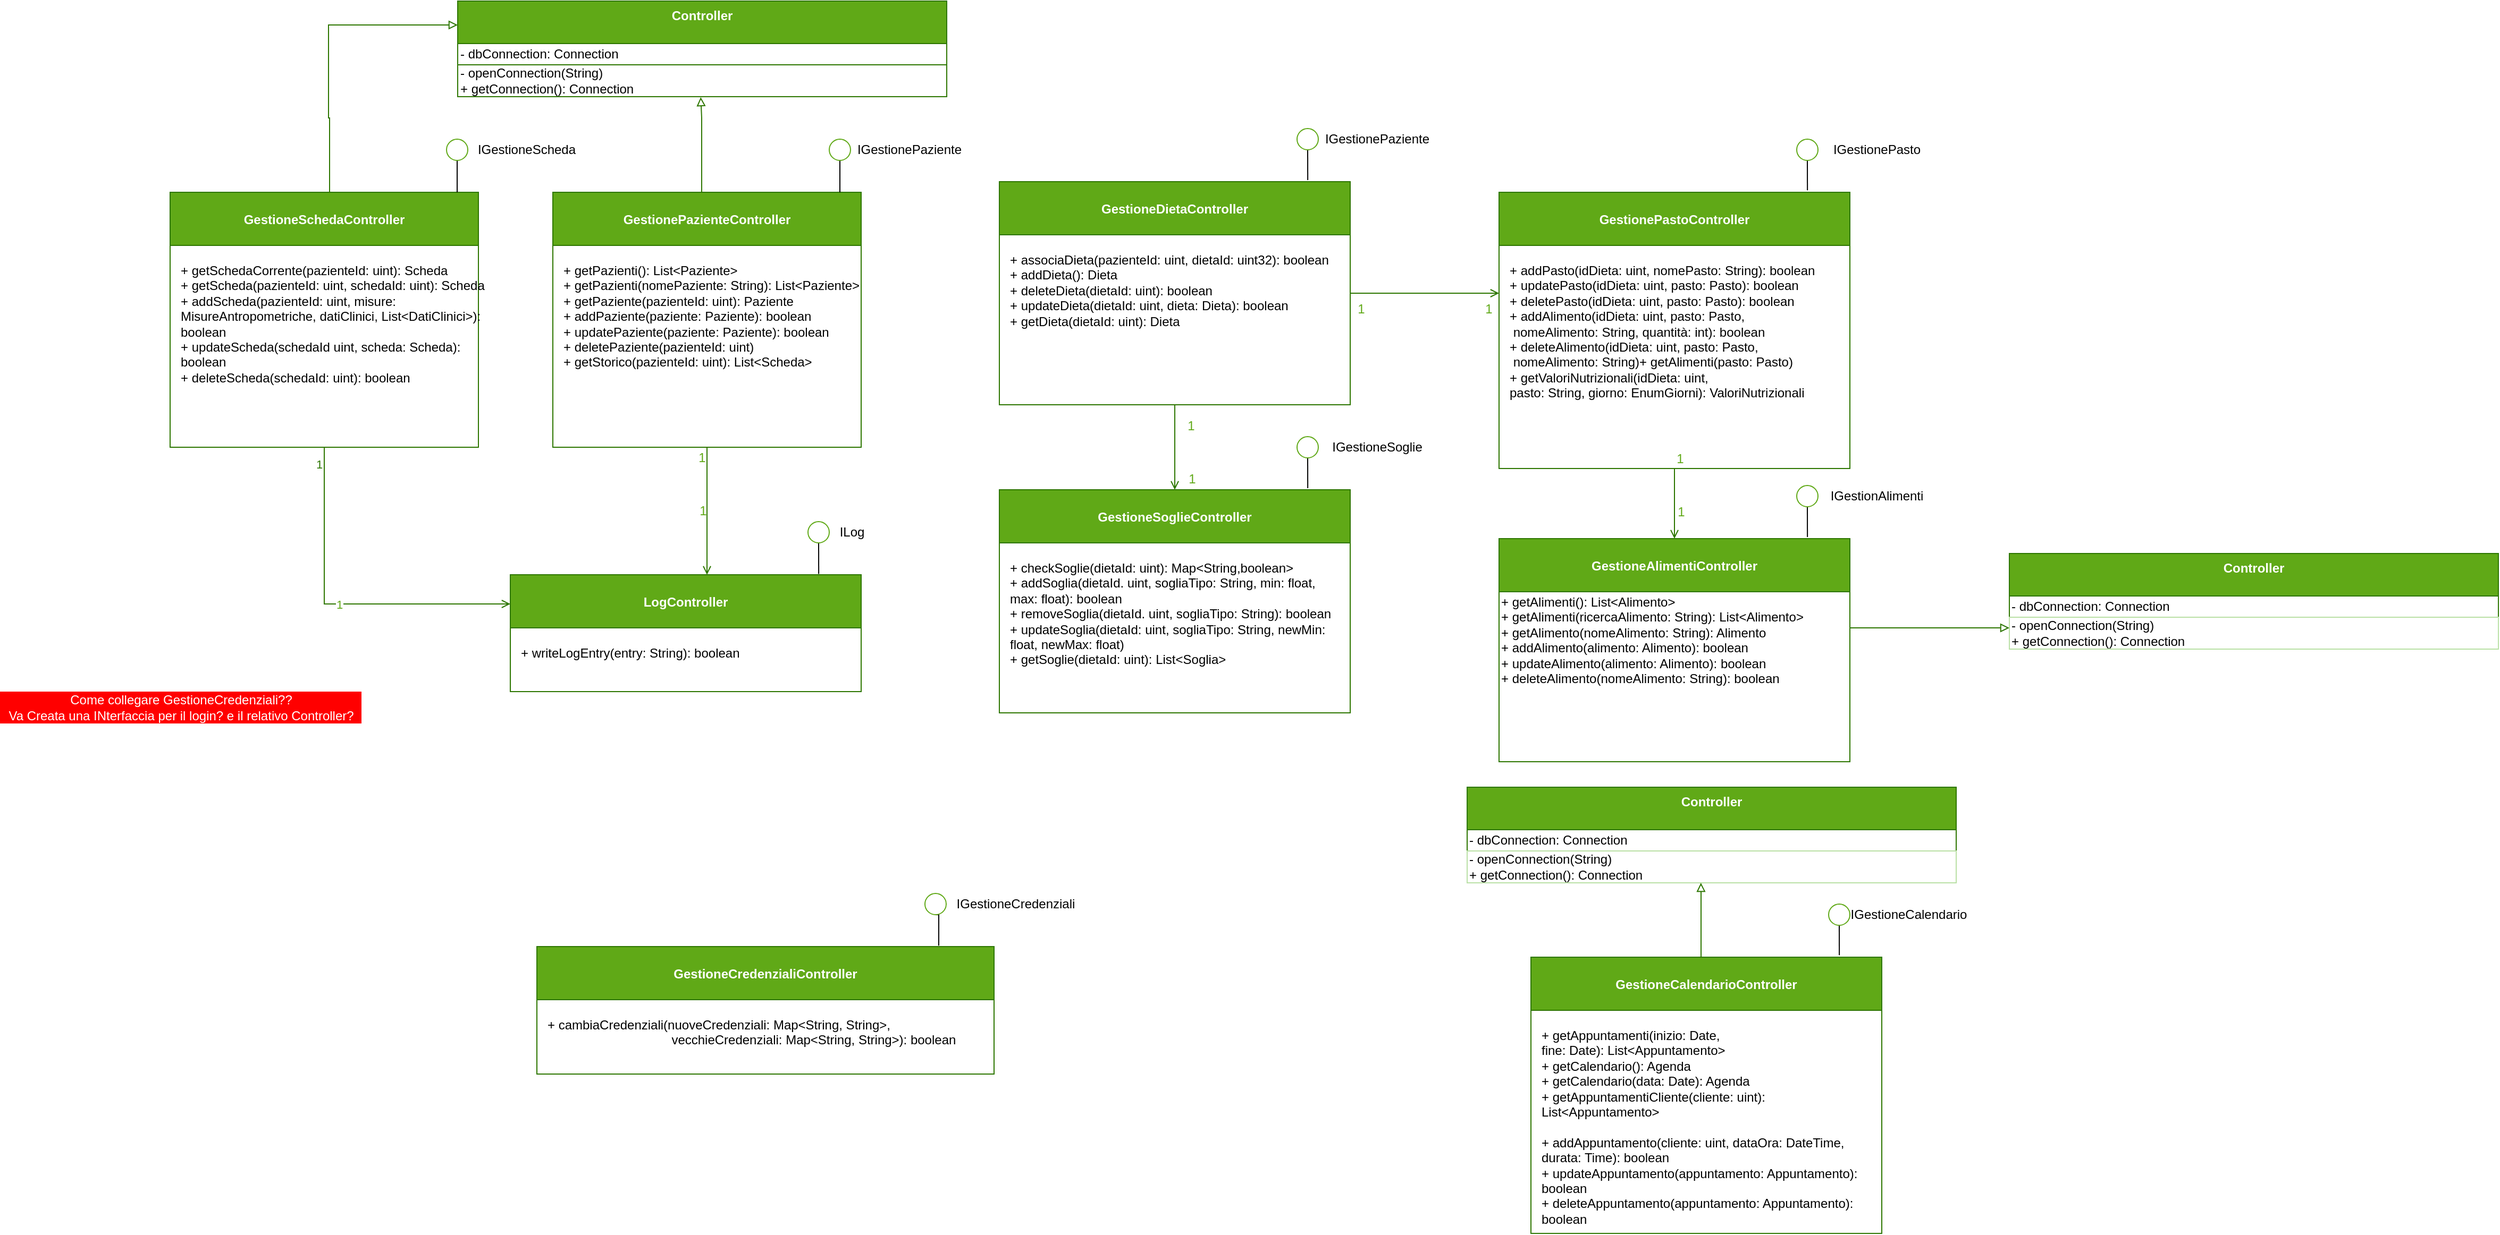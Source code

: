 <mxfile version="18.1.1"><diagram id="CF-CN9mxn05kVz-OpUtG" name="Page-1"><mxGraphModel dx="941" dy="518" grid="1" gridSize="10" guides="1" tooltips="1" connect="1" arrows="1" fold="1" page="1" pageScale="1" pageWidth="827" pageHeight="1169" math="0" shadow="0"><root><mxCell id="0"/><mxCell id="1" parent="0"/><mxCell id="FOJrytY2DfbkEqAt99OM-229" value="Controller" style="swimlane;fontStyle=1;align=center;verticalAlign=top;childLayout=stackLayout;horizontal=1;startSize=40;horizontalStack=0;resizeParent=1;resizeParentMax=0;resizeLast=0;collapsible=1;marginBottom=0;fillColor=#60a917;strokeColor=#2D7600;fontColor=#ffffff;" parent="1" vertex="1"><mxGeometry x="720.5" y="340" width="460" height="90" as="geometry"/></mxCell><mxCell id="FOJrytY2DfbkEqAt99OM-230" value="- dbConnection: Connection" style="text;html=1;align=left;verticalAlign=middle;resizable=0;points=[];autosize=1;strokeColor=none;fillColor=none;" parent="FOJrytY2DfbkEqAt99OM-229" vertex="1"><mxGeometry y="40" width="460" height="20" as="geometry"/></mxCell><mxCell id="FOJrytY2DfbkEqAt99OM-231" value="- openConnection(String)&lt;br&gt;+ getConnection(): Connection" style="text;html=1;align=left;verticalAlign=middle;resizable=0;points=[];autosize=1;strokeColor=#2D7600;fillColor=none;" parent="FOJrytY2DfbkEqAt99OM-229" vertex="1"><mxGeometry y="60" width="460" height="30" as="geometry"/></mxCell><mxCell id="FOJrytY2DfbkEqAt99OM-232" value="" style="group" parent="1" vertex="1" connectable="0"><mxGeometry x="1230" y="460" width="410" height="260" as="geometry"/></mxCell><mxCell id="FOJrytY2DfbkEqAt99OM-233" value="GestioneDietaController" style="swimlane;startSize=50;fillColor=#60a917;strokeColor=#2D7600;fontColor=#ffffff;" parent="FOJrytY2DfbkEqAt99OM-232" vertex="1"><mxGeometry y="50" width="330" height="210" as="geometry"/></mxCell><mxCell id="FOJrytY2DfbkEqAt99OM-234" value="+ associaDieta(pazienteId: uint, dietaId: uint32): boolean&lt;br&gt;+ addDieta(): Dieta&lt;br&gt;+ deleteDieta(dietaId: uint): boolean&lt;br&gt;&lt;div&gt;+ updateDieta(dietaId: uint, dieta: Dieta): boolean&lt;/div&gt;&lt;div&gt;+ getDieta(dietaId: uint): Dieta&lt;br&gt;&lt;/div&gt;" style="text;whiteSpace=wrap;html=1;" parent="FOJrytY2DfbkEqAt99OM-233" vertex="1"><mxGeometry x="8" y="60" width="312" height="30" as="geometry"/></mxCell><mxCell id="FOJrytY2DfbkEqAt99OM-235" style="edgeStyle=orthogonalEdgeStyle;rounded=0;orthogonalLoop=1;jettySize=auto;html=1;exitX=0.5;exitY=1;exitDx=0;exitDy=0;entryX=0.879;entryY=-0.007;entryDx=0;entryDy=0;entryPerimeter=0;endArrow=none;endFill=0;" parent="FOJrytY2DfbkEqAt99OM-232" source="FOJrytY2DfbkEqAt99OM-236" target="FOJrytY2DfbkEqAt99OM-233" edge="1"><mxGeometry relative="1" as="geometry"/></mxCell><mxCell id="FOJrytY2DfbkEqAt99OM-236" value="" style="ellipse;whiteSpace=wrap;html=1;aspect=fixed;strokeColor=#60A917;" parent="FOJrytY2DfbkEqAt99OM-232" vertex="1"><mxGeometry x="280" width="20" height="20" as="geometry"/></mxCell><mxCell id="FOJrytY2DfbkEqAt99OM-237" value="IGestionePaziente" style="text;html=1;align=center;verticalAlign=middle;resizable=0;points=[];autosize=1;strokeColor=none;fillColor=none;" parent="FOJrytY2DfbkEqAt99OM-232" vertex="1"><mxGeometry x="300" width="110" height="20" as="geometry"/></mxCell><mxCell id="FOJrytY2DfbkEqAt99OM-238" value="" style="group" parent="1" vertex="1" connectable="0"><mxGeometry x="810" y="470" width="390" height="290" as="geometry"/></mxCell><mxCell id="FOJrytY2DfbkEqAt99OM-239" value="GestionePazienteController" style="swimlane;startSize=50;fillColor=#60a917;strokeColor=#2D7600;fontColor=#ffffff;" parent="FOJrytY2DfbkEqAt99OM-238" vertex="1"><mxGeometry y="50" width="290" height="240" as="geometry"/></mxCell><mxCell id="FOJrytY2DfbkEqAt99OM-240" value="&lt;div&gt;+ getPazienti(): List&amp;lt;Paziente&amp;gt;&lt;/div&gt;&lt;div&gt;+ getPazienti(nomePaziente: String): List&amp;lt;Paziente&amp;gt;&lt;/div&gt;&lt;div&gt;+ getPaziente(pazienteId: uint): Paziente&lt;/div&gt;&lt;div&gt;+ addPaziente(paziente: Paziente): boolean&lt;/div&gt;&lt;div&gt;+ updatePaziente(paziente: Paziente): boolean&lt;/div&gt;&lt;div&gt;+ deletePaziente(pazienteId: uint)&lt;/div&gt;&lt;div&gt;+ getStorico(pazienteId: uint): List&amp;lt;Scheda&amp;gt;&lt;/div&gt;" style="text;whiteSpace=wrap;html=1;" parent="FOJrytY2DfbkEqAt99OM-239" vertex="1"><mxGeometry x="8" y="60" width="290" height="30" as="geometry"/></mxCell><mxCell id="FOJrytY2DfbkEqAt99OM-241" style="edgeStyle=orthogonalEdgeStyle;rounded=0;orthogonalLoop=1;jettySize=auto;html=1;exitX=0.5;exitY=1;exitDx=0;exitDy=0;endArrow=none;endFill=0;" parent="FOJrytY2DfbkEqAt99OM-238" source="FOJrytY2DfbkEqAt99OM-242" edge="1"><mxGeometry relative="1" as="geometry"><mxPoint x="270" y="50" as="targetPoint"/></mxGeometry></mxCell><mxCell id="FOJrytY2DfbkEqAt99OM-242" value="" style="ellipse;whiteSpace=wrap;html=1;aspect=fixed;strokeColor=#60A917;" parent="FOJrytY2DfbkEqAt99OM-238" vertex="1"><mxGeometry x="260" width="20" height="20" as="geometry"/></mxCell><mxCell id="FOJrytY2DfbkEqAt99OM-243" value="IGestionePaziente" style="text;html=1;align=center;verticalAlign=middle;resizable=0;points=[];autosize=1;strokeColor=none;fillColor=none;" parent="FOJrytY2DfbkEqAt99OM-238" vertex="1"><mxGeometry x="280" width="110" height="20" as="geometry"/></mxCell><mxCell id="FOJrytY2DfbkEqAt99OM-244" value="" style="group" parent="1" vertex="1" connectable="0"><mxGeometry x="1230" y="750" width="410" height="260" as="geometry"/></mxCell><mxCell id="FOJrytY2DfbkEqAt99OM-245" value="GestioneSoglieController" style="swimlane;startSize=50;fillColor=#60a917;strokeColor=#2D7600;fontColor=#ffffff;" parent="FOJrytY2DfbkEqAt99OM-244" vertex="1"><mxGeometry y="50" width="330" height="210" as="geometry"/></mxCell><mxCell id="FOJrytY2DfbkEqAt99OM-246" value="+ checkSoglie(dietaId: uint): Map&amp;lt;String,boolean&amp;gt;&lt;br&gt;&lt;div&gt;+ addSoglia(dietaId. uint, sogliaTipo: String, min: float, max: float): boolean&lt;/div&gt;&lt;div&gt;+ removeSoglia(dietaId. uint, sogliaTipo: String): boolean&lt;/div&gt;&lt;div&gt;+ updateSoglia(dietaId: uint, sogliaTipo: String, newMin: float, newMax: float)&lt;br&gt;+ getSoglie(dietaId: uint): List&amp;lt;Soglia&amp;gt;&lt;/div&gt;" style="text;whiteSpace=wrap;html=1;" parent="FOJrytY2DfbkEqAt99OM-245" vertex="1"><mxGeometry x="8" y="60" width="312" height="30" as="geometry"/></mxCell><mxCell id="FOJrytY2DfbkEqAt99OM-247" style="edgeStyle=orthogonalEdgeStyle;rounded=0;orthogonalLoop=1;jettySize=auto;html=1;exitX=0.5;exitY=1;exitDx=0;exitDy=0;entryX=0.879;entryY=-0.007;entryDx=0;entryDy=0;entryPerimeter=0;endArrow=none;endFill=0;" parent="FOJrytY2DfbkEqAt99OM-244" source="FOJrytY2DfbkEqAt99OM-248" target="FOJrytY2DfbkEqAt99OM-245" edge="1"><mxGeometry relative="1" as="geometry"/></mxCell><mxCell id="FOJrytY2DfbkEqAt99OM-248" value="" style="ellipse;whiteSpace=wrap;html=1;aspect=fixed;strokeColor=#60A917;" parent="FOJrytY2DfbkEqAt99OM-244" vertex="1"><mxGeometry x="280" width="20" height="20" as="geometry"/></mxCell><mxCell id="FOJrytY2DfbkEqAt99OM-249" value="IGestioneSoglie" style="text;html=1;align=center;verticalAlign=middle;resizable=0;points=[];autosize=1;strokeColor=none;fillColor=none;" parent="FOJrytY2DfbkEqAt99OM-244" vertex="1"><mxGeometry x="305" width="100" height="20" as="geometry"/></mxCell><mxCell id="FOJrytY2DfbkEqAt99OM-250" value="" style="group" parent="1" vertex="1" connectable="0"><mxGeometry x="1700" y="470" width="410" height="310" as="geometry"/></mxCell><mxCell id="FOJrytY2DfbkEqAt99OM-251" value="GestionePastoController" style="swimlane;startSize=50;fillColor=#60a917;strokeColor=#2D7600;fontColor=#ffffff;" parent="FOJrytY2DfbkEqAt99OM-250" vertex="1"><mxGeometry y="50" width="330" height="260" as="geometry"/></mxCell><mxCell id="FOJrytY2DfbkEqAt99OM-252" value="&lt;div&gt;&lt;span style=&quot;&quot;&gt;+ addPasto(idDieta: uint, nomePasto: String): boolean&lt;/span&gt;&lt;/div&gt;&lt;div&gt;&lt;span style=&quot;&quot;&gt;+ updatePasto(idDieta: uint, pasto: Pasto): boolean&lt;br&gt;&lt;/span&gt;&lt;/div&gt;&lt;span style=&quot;&quot;&gt;+ deletePasto(idDieta: uint, pasto: Pasto): boolean&lt;/span&gt;&lt;br style=&quot;padding: 0px; margin: 0px;&quot;&gt;&lt;span style=&quot;&quot;&gt;+ addAlimento(idDieta: uint, pasto: Pasto,&lt;/span&gt;&lt;br style=&quot;padding: 0px; margin: 0px;&quot;&gt;&lt;span style=&quot;&quot;&gt;&amp;nbsp;nomeAlimento: String, quantità: int): boolean&lt;/span&gt;&lt;br style=&quot;padding: 0px; margin: 0px;&quot;&gt;&lt;span style=&quot;&quot;&gt;+ deleteAlimento(idDieta: uint, pasto: Pasto,&lt;/span&gt;&lt;br style=&quot;padding: 0px; margin: 0px;&quot;&gt;&lt;span style=&quot;&quot;&gt;&amp;nbsp;nomeAlimento: String)+ getAlimenti(pasto: Pasto)&lt;/span&gt;&lt;br style=&quot;padding: 0px; margin: 0px;&quot;&gt;&lt;span style=&quot;&quot;&gt;+ getValoriNutrizionali(idDieta: uint,&lt;/span&gt;&lt;br style=&quot;padding: 0px; margin: 0px;&quot;&gt;&lt;span style=&quot;&quot;&gt;pasto: String, giorno: EnumGiorni): ValoriNutrizionali&lt;/span&gt;" style="text;whiteSpace=wrap;html=1;" parent="FOJrytY2DfbkEqAt99OM-251" vertex="1"><mxGeometry x="8" y="60" width="312" height="30" as="geometry"/></mxCell><mxCell id="FOJrytY2DfbkEqAt99OM-253" style="edgeStyle=orthogonalEdgeStyle;rounded=0;orthogonalLoop=1;jettySize=auto;html=1;exitX=0.5;exitY=1;exitDx=0;exitDy=0;entryX=0.879;entryY=-0.007;entryDx=0;entryDy=0;entryPerimeter=0;endArrow=none;endFill=0;" parent="FOJrytY2DfbkEqAt99OM-250" source="FOJrytY2DfbkEqAt99OM-254" target="FOJrytY2DfbkEqAt99OM-251" edge="1"><mxGeometry relative="1" as="geometry"/></mxCell><mxCell id="FOJrytY2DfbkEqAt99OM-254" value="" style="ellipse;whiteSpace=wrap;html=1;aspect=fixed;strokeColor=#60A917;" parent="FOJrytY2DfbkEqAt99OM-250" vertex="1"><mxGeometry x="280" width="20" height="20" as="geometry"/></mxCell><mxCell id="FOJrytY2DfbkEqAt99OM-255" value="IGestionePasto" style="text;html=1;align=center;verticalAlign=middle;resizable=0;points=[];autosize=1;strokeColor=none;fillColor=none;" parent="FOJrytY2DfbkEqAt99OM-250" vertex="1"><mxGeometry x="305" width="100" height="20" as="geometry"/></mxCell><mxCell id="FOJrytY2DfbkEqAt99OM-256" value="" style="group" parent="1" vertex="1" connectable="0"><mxGeometry x="1700" y="796" width="410" height="260" as="geometry"/></mxCell><mxCell id="FOJrytY2DfbkEqAt99OM-257" value="GestioneAlimentiController" style="swimlane;startSize=50;fillColor=#60a917;strokeColor=#2D7600;fontColor=#ffffff;" parent="FOJrytY2DfbkEqAt99OM-256" vertex="1"><mxGeometry y="50" width="330" height="210" as="geometry"/></mxCell><mxCell id="FOJrytY2DfbkEqAt99OM-258" value="+ getAlimenti(): List&amp;lt;Alimento&amp;gt;&lt;br style=&quot;padding: 0px; margin: 0px;&quot;&gt;+ getAlimenti(ricercaAlimento: String): List&amp;lt;Alimento&amp;gt;&lt;br style=&quot;padding: 0px; margin: 0px;&quot;&gt;+ getAlimento(nomeAlimento: String): Alimento&lt;br style=&quot;padding: 0px; margin: 0px;&quot;&gt;+ addAlimento(alimento: Alimento): boolean&lt;br style=&quot;padding: 0px; margin: 0px;&quot;&gt;+ updateAlimento(alimento: Alimento): boolean&lt;br style=&quot;padding: 0px; margin: 0px;&quot;&gt;+ deleteAlimento(nomeAlimento: String): boolean&lt;div style=&quot;padding: 0px; margin: 0px;&quot;&gt;&lt;br style=&quot;padding: 0px; margin: 0px;&quot;&gt;&lt;/div&gt;&lt;div style=&quot;padding: 0px; margin: 0px;&quot;&gt;&lt;br style=&quot;padding: 0px; margin: 0px;&quot;&gt;&lt;/div&gt;" style="text;html=1;align=left;verticalAlign=middle;resizable=0;points=[];autosize=1;strokeColor=none;fillColor=none;" parent="FOJrytY2DfbkEqAt99OM-257" vertex="1"><mxGeometry y="50" width="300" height="120" as="geometry"/></mxCell><mxCell id="FOJrytY2DfbkEqAt99OM-259" style="edgeStyle=orthogonalEdgeStyle;rounded=0;orthogonalLoop=1;jettySize=auto;html=1;exitX=0.5;exitY=1;exitDx=0;exitDy=0;entryX=0.879;entryY=-0.007;entryDx=0;entryDy=0;entryPerimeter=0;endArrow=none;endFill=0;" parent="FOJrytY2DfbkEqAt99OM-256" source="FOJrytY2DfbkEqAt99OM-260" target="FOJrytY2DfbkEqAt99OM-257" edge="1"><mxGeometry relative="1" as="geometry"/></mxCell><mxCell id="FOJrytY2DfbkEqAt99OM-260" value="" style="ellipse;whiteSpace=wrap;html=1;aspect=fixed;strokeColor=#60A917;" parent="FOJrytY2DfbkEqAt99OM-256" vertex="1"><mxGeometry x="280" width="20" height="20" as="geometry"/></mxCell><mxCell id="FOJrytY2DfbkEqAt99OM-261" value="IGestionAlimenti" style="text;html=1;align=center;verticalAlign=middle;resizable=0;points=[];autosize=1;strokeColor=none;fillColor=none;" parent="FOJrytY2DfbkEqAt99OM-256" vertex="1"><mxGeometry x="305" width="100" height="20" as="geometry"/></mxCell><mxCell id="FOJrytY2DfbkEqAt99OM-262" value="" style="group" parent="FOJrytY2DfbkEqAt99OM-256" vertex="1" connectable="0"><mxGeometry x="160" y="-35" width="21" height="70" as="geometry"/></mxCell><mxCell id="FOJrytY2DfbkEqAt99OM-263" style="edgeStyle=orthogonalEdgeStyle;rounded=0;orthogonalLoop=1;jettySize=auto;html=1;exitX=0.5;exitY=1;exitDx=0;exitDy=0;entryX=0.5;entryY=0;entryDx=0;entryDy=0;endArrow=open;endFill=0;fillColor=#60a917;strokeColor=#2D7600;" parent="FOJrytY2DfbkEqAt99OM-262" source="FOJrytY2DfbkEqAt99OM-233" target="FOJrytY2DfbkEqAt99OM-245" edge="1"><mxGeometry relative="1" as="geometry"/></mxCell><mxCell id="FOJrytY2DfbkEqAt99OM-264" value="&lt;font color=&quot;#60a917&quot;&gt;1&lt;/font&gt;" style="text;html=1;align=center;verticalAlign=middle;resizable=0;points=[];autosize=1;" parent="FOJrytY2DfbkEqAt99OM-262" vertex="1"><mxGeometry width="20" height="20" as="geometry"/></mxCell><mxCell id="FOJrytY2DfbkEqAt99OM-265" value="&lt;font color=&quot;#60a917&quot;&gt;1&lt;/font&gt;" style="text;html=1;align=center;verticalAlign=middle;resizable=0;points=[];autosize=1;" parent="FOJrytY2DfbkEqAt99OM-262" vertex="1"><mxGeometry x="1" y="50" width="20" height="20" as="geometry"/></mxCell><mxCell id="FOJrytY2DfbkEqAt99OM-266" value="" style="group" parent="1" vertex="1" connectable="0"><mxGeometry x="770" y="830" width="410" height="260" as="geometry"/></mxCell><mxCell id="FOJrytY2DfbkEqAt99OM-267" value="LogController" style="swimlane;startSize=50;fillColor=#60a917;strokeColor=#2D7600;fontColor=#ffffff;" parent="FOJrytY2DfbkEqAt99OM-266" vertex="1"><mxGeometry y="50" width="330" height="110" as="geometry"/></mxCell><mxCell id="FOJrytY2DfbkEqAt99OM-268" value="&lt;div&gt;+ writeLogEntry(entry: String): boolean&lt;br&gt;&lt;/div&gt;&lt;div&gt;&lt;br&gt;&lt;/div&gt;&lt;div&gt;&lt;br&gt;&lt;/div&gt;" style="text;whiteSpace=wrap;html=1;" parent="FOJrytY2DfbkEqAt99OM-267" vertex="1"><mxGeometry x="8" y="60" width="312" height="30" as="geometry"/></mxCell><mxCell id="FOJrytY2DfbkEqAt99OM-269" style="edgeStyle=orthogonalEdgeStyle;rounded=0;orthogonalLoop=1;jettySize=auto;html=1;exitX=0.5;exitY=1;exitDx=0;exitDy=0;entryX=0.879;entryY=-0.007;entryDx=0;entryDy=0;entryPerimeter=0;endArrow=none;endFill=0;" parent="FOJrytY2DfbkEqAt99OM-266" source="FOJrytY2DfbkEqAt99OM-270" target="FOJrytY2DfbkEqAt99OM-267" edge="1"><mxGeometry relative="1" as="geometry"/></mxCell><mxCell id="FOJrytY2DfbkEqAt99OM-270" value="" style="ellipse;whiteSpace=wrap;html=1;aspect=fixed;strokeColor=#60A917;" parent="FOJrytY2DfbkEqAt99OM-266" vertex="1"><mxGeometry x="280" width="20" height="20" as="geometry"/></mxCell><mxCell id="FOJrytY2DfbkEqAt99OM-271" value="ILog" style="text;html=1;align=center;verticalAlign=middle;resizable=0;points=[];autosize=1;strokeColor=none;fillColor=none;" parent="FOJrytY2DfbkEqAt99OM-266" vertex="1"><mxGeometry x="301" width="40" height="20" as="geometry"/></mxCell><mxCell id="FOJrytY2DfbkEqAt99OM-272" value="" style="group" parent="1" vertex="1" connectable="0"><mxGeometry x="880" y="1180" width="430" height="260" as="geometry"/></mxCell><mxCell id="FOJrytY2DfbkEqAt99OM-273" value="GestioneCredenzialiController" style="swimlane;startSize=50;fillColor=#60a917;strokeColor=#2D7600;fontColor=#ffffff;" parent="FOJrytY2DfbkEqAt99OM-272" vertex="1"><mxGeometry x="-85" y="50" width="430" height="120" as="geometry"/></mxCell><mxCell id="FOJrytY2DfbkEqAt99OM-274" value="&lt;span style=&quot;&quot;&gt;+ cambiaCredenziali(nuoveCredenziali: Map&amp;lt;String, String&amp;gt;,&lt;/span&gt;&lt;br style=&quot;padding: 0px; margin: 0px;&quot;&gt;&lt;span style=&quot;&quot;&gt;&amp;nbsp;&amp;nbsp;&amp;nbsp;&amp;nbsp;&amp;nbsp;&amp;nbsp;&amp;nbsp;&amp;nbsp;&amp;nbsp;&amp;nbsp;&amp;nbsp;&amp;nbsp;&amp;nbsp;&amp;nbsp;&amp;nbsp;&amp;nbsp;&amp;nbsp;&amp;nbsp;&amp;nbsp;&amp;nbsp;&amp;nbsp;&amp;nbsp;&amp;nbsp;&amp;nbsp;&amp;nbsp;&amp;nbsp;&amp;nbsp;&amp;nbsp;&amp;nbsp;&amp;nbsp;&amp;nbsp;&amp;nbsp;&amp;nbsp;&amp;nbsp;&amp;nbsp;vecchieCredenziali: Map&amp;lt;String, String&amp;gt;): boolean&lt;/span&gt;" style="text;whiteSpace=wrap;html=1;" parent="FOJrytY2DfbkEqAt99OM-273" vertex="1"><mxGeometry x="8" y="60" width="422" height="110" as="geometry"/></mxCell><mxCell id="FOJrytY2DfbkEqAt99OM-275" style="edgeStyle=orthogonalEdgeStyle;rounded=0;orthogonalLoop=1;jettySize=auto;html=1;exitX=0.5;exitY=1;exitDx=0;exitDy=0;entryX=0.879;entryY=-0.007;entryDx=0;entryDy=0;entryPerimeter=0;endArrow=none;endFill=0;" parent="FOJrytY2DfbkEqAt99OM-272" source="FOJrytY2DfbkEqAt99OM-276" target="FOJrytY2DfbkEqAt99OM-273" edge="1"><mxGeometry relative="1" as="geometry"><Array as="points"><mxPoint x="293" y="20"/></Array></mxGeometry></mxCell><mxCell id="FOJrytY2DfbkEqAt99OM-276" value="" style="ellipse;whiteSpace=wrap;html=1;aspect=fixed;strokeColor=#60A917;" parent="FOJrytY2DfbkEqAt99OM-272" vertex="1"><mxGeometry x="280" width="20" height="20" as="geometry"/></mxCell><mxCell id="FOJrytY2DfbkEqAt99OM-277" value="IGestioneCredenziali" style="text;html=1;align=center;verticalAlign=middle;resizable=0;points=[];autosize=1;strokeColor=none;fillColor=none;" parent="FOJrytY2DfbkEqAt99OM-272" vertex="1"><mxGeometry x="300" width="130" height="20" as="geometry"/></mxCell><mxCell id="FOJrytY2DfbkEqAt99OM-278" value="" style="group" parent="1" vertex="1" connectable="0"><mxGeometry x="1730" y="1190" width="420" height="310" as="geometry"/></mxCell><mxCell id="FOJrytY2DfbkEqAt99OM-279" value="GestioneCalendarioController" style="swimlane;startSize=50;fillColor=#60a917;strokeColor=#2D7600;fontColor=#ffffff;" parent="FOJrytY2DfbkEqAt99OM-278" vertex="1"><mxGeometry y="50" width="330" height="260" as="geometry"/></mxCell><mxCell id="FOJrytY2DfbkEqAt99OM-280" value="&lt;span style=&quot;&quot;&gt;+ getAppuntamenti(inizio: Date,&lt;/span&gt;&lt;br style=&quot;padding: 0px; margin: 0px;&quot;&gt;&lt;div&gt;&lt;span style=&quot;&quot;&gt;fine: Date): List&amp;lt;Appuntamento&amp;gt;&lt;/span&gt;&lt;/div&gt;&lt;div&gt;&lt;span style=&quot;&quot;&gt;+ getCalendario(): Agenda&lt;/span&gt;&lt;br style=&quot;padding: 0px; margin: 0px;&quot;&gt;&lt;/div&gt;&lt;span style=&quot;&quot;&gt;&lt;/span&gt;&lt;span style=&quot;&quot;&gt;+ getCalendario(data: Date): Agenda&lt;/span&gt;&lt;br style=&quot;padding: 0px; margin: 0px;&quot;&gt;&lt;span style=&quot;&quot;&gt;+ getAppuntamentiCliente(cliente: uint): List&amp;lt;Appuntamento&amp;gt;&lt;/span&gt;&lt;br style=&quot;padding: 0px; margin: 0px;&quot;&gt;&lt;br style=&quot;padding: 0px; margin: 0px;&quot;&gt;&lt;span style=&quot;&quot;&gt;+ addAppuntamento(cliente: uint, dataOra: DateTime, durata: Time): boolean&lt;/span&gt;&lt;br style=&quot;padding: 0px; margin: 0px;&quot;&gt;&lt;span style=&quot;&quot;&gt;+ updateAppuntamento(appuntamento: Appuntamento): boolean&lt;/span&gt;&lt;br style=&quot;padding: 0px; margin: 0px;&quot;&gt;&lt;span style=&quot;&quot;&gt;+ deleteAppuntamento(appuntamento: Appuntamento): boolean&lt;/span&gt;" style="text;whiteSpace=wrap;html=1;" parent="FOJrytY2DfbkEqAt99OM-279" vertex="1"><mxGeometry x="8" y="60" width="312" height="30" as="geometry"/></mxCell><mxCell id="FOJrytY2DfbkEqAt99OM-281" style="edgeStyle=orthogonalEdgeStyle;rounded=0;orthogonalLoop=1;jettySize=auto;html=1;exitX=0.5;exitY=1;exitDx=0;exitDy=0;entryX=0.879;entryY=-0.007;entryDx=0;entryDy=0;entryPerimeter=0;endArrow=none;endFill=0;" parent="FOJrytY2DfbkEqAt99OM-278" source="FOJrytY2DfbkEqAt99OM-282" target="FOJrytY2DfbkEqAt99OM-279" edge="1"><mxGeometry relative="1" as="geometry"/></mxCell><mxCell id="FOJrytY2DfbkEqAt99OM-282" value="" style="ellipse;whiteSpace=wrap;html=1;aspect=fixed;strokeColor=#60A917;" parent="FOJrytY2DfbkEqAt99OM-278" vertex="1"><mxGeometry x="280" width="20" height="20" as="geometry"/></mxCell><mxCell id="FOJrytY2DfbkEqAt99OM-283" value="IGestioneCalendario" style="text;html=1;align=center;verticalAlign=middle;resizable=0;points=[];autosize=1;strokeColor=none;fillColor=none;" parent="FOJrytY2DfbkEqAt99OM-278" vertex="1"><mxGeometry x="290" width="130" height="20" as="geometry"/></mxCell><mxCell id="FOJrytY2DfbkEqAt99OM-284" style="edgeStyle=orthogonalEdgeStyle;rounded=0;orthogonalLoop=1;jettySize=auto;html=1;exitX=0.5;exitY=0;exitDx=0;exitDy=0;fontColor=#60A917;endArrow=block;endFill=0;fillColor=#60a917;strokeColor=#2D7600;entryX=0.497;entryY=1.016;entryDx=0;entryDy=0;entryPerimeter=0;" parent="1" source="FOJrytY2DfbkEqAt99OM-239" target="FOJrytY2DfbkEqAt99OM-231" edge="1"><mxGeometry relative="1" as="geometry"><mxPoint x="945" y="450" as="targetPoint"/><Array as="points"><mxPoint x="950" y="520"/><mxPoint x="950" y="450"/><mxPoint x="949" y="450"/></Array></mxGeometry></mxCell><mxCell id="FOJrytY2DfbkEqAt99OM-285" value="" style="group" parent="1" vertex="1" connectable="0"><mxGeometry x="940" y="760" width="21" height="70" as="geometry"/></mxCell><mxCell id="FOJrytY2DfbkEqAt99OM-286" style="edgeStyle=orthogonalEdgeStyle;rounded=0;orthogonalLoop=1;jettySize=auto;html=1;exitX=0.5;exitY=1;exitDx=0;exitDy=0;entryX=0.5;entryY=0;entryDx=0;entryDy=0;endArrow=open;endFill=0;fillColor=#60a917;strokeColor=#2D7600;" parent="FOJrytY2DfbkEqAt99OM-285" edge="1"><mxGeometry relative="1" as="geometry"/></mxCell><mxCell id="FOJrytY2DfbkEqAt99OM-287" value="&lt;font color=&quot;#60a917&quot;&gt;1&lt;/font&gt;" style="text;html=1;align=center;verticalAlign=middle;resizable=0;points=[];autosize=1;" parent="FOJrytY2DfbkEqAt99OM-285" vertex="1"><mxGeometry width="20" height="20" as="geometry"/></mxCell><mxCell id="FOJrytY2DfbkEqAt99OM-288" value="&lt;font color=&quot;#60a917&quot;&gt;1&lt;/font&gt;" style="text;html=1;align=center;verticalAlign=middle;resizable=0;points=[];autosize=1;" parent="FOJrytY2DfbkEqAt99OM-285" vertex="1"><mxGeometry x="1" y="50" width="20" height="20" as="geometry"/></mxCell><mxCell id="FOJrytY2DfbkEqAt99OM-289" style="edgeStyle=orthogonalEdgeStyle;rounded=0;orthogonalLoop=1;jettySize=auto;html=1;exitX=0.5;exitY=1;exitDx=0;exitDy=0;fontColor=#60A917;endArrow=open;endFill=0;fillColor=#60a917;strokeColor=#2D7600;" parent="1" source="FOJrytY2DfbkEqAt99OM-239" target="FOJrytY2DfbkEqAt99OM-267" edge="1"><mxGeometry relative="1" as="geometry"><Array as="points"><mxPoint x="955" y="820"/><mxPoint x="955" y="820"/></Array></mxGeometry></mxCell><mxCell id="FOJrytY2DfbkEqAt99OM-290" style="edgeStyle=orthogonalEdgeStyle;rounded=0;orthogonalLoop=1;jettySize=auto;html=1;exitX=1;exitY=0.5;exitDx=0;exitDy=0;fontColor=#60A917;endArrow=open;endFill=0;fillColor=#60a917;strokeColor=#2D7600;" parent="1" source="FOJrytY2DfbkEqAt99OM-233" edge="1"><mxGeometry relative="1" as="geometry"><mxPoint x="1700" y="615" as="targetPoint"/></mxGeometry></mxCell><mxCell id="FOJrytY2DfbkEqAt99OM-291" value="1" style="text;html=1;align=center;verticalAlign=middle;resizable=0;points=[];autosize=1;strokeColor=none;fillColor=none;fontColor=#60A917;" parent="1" vertex="1"><mxGeometry x="1560" y="620" width="20" height="20" as="geometry"/></mxCell><mxCell id="FOJrytY2DfbkEqAt99OM-292" value="1" style="text;html=1;align=center;verticalAlign=middle;resizable=0;points=[];autosize=1;strokeColor=none;fillColor=none;fontColor=#60A917;" parent="1" vertex="1"><mxGeometry x="1680" y="620" width="20" height="20" as="geometry"/></mxCell><mxCell id="FOJrytY2DfbkEqAt99OM-293" style="edgeStyle=orthogonalEdgeStyle;rounded=0;orthogonalLoop=1;jettySize=auto;html=1;exitX=0.5;exitY=1;exitDx=0;exitDy=0;entryX=0.5;entryY=0;entryDx=0;entryDy=0;fontColor=#60A917;endArrow=open;endFill=0;fillColor=#60a917;strokeColor=#2D7600;" parent="1" source="FOJrytY2DfbkEqAt99OM-251" target="FOJrytY2DfbkEqAt99OM-257" edge="1"><mxGeometry relative="1" as="geometry"/></mxCell><mxCell id="FOJrytY2DfbkEqAt99OM-294" value="" style="group" parent="1" vertex="1" connectable="0"><mxGeometry x="1400" y="730" width="21" height="70" as="geometry"/></mxCell><mxCell id="FOJrytY2DfbkEqAt99OM-295" style="edgeStyle=orthogonalEdgeStyle;rounded=0;orthogonalLoop=1;jettySize=auto;html=1;exitX=0.5;exitY=1;exitDx=0;exitDy=0;entryX=0.5;entryY=0;entryDx=0;entryDy=0;endArrow=open;endFill=0;fillColor=#60a917;strokeColor=#2D7600;" parent="FOJrytY2DfbkEqAt99OM-294" edge="1"><mxGeometry relative="1" as="geometry"/></mxCell><mxCell id="FOJrytY2DfbkEqAt99OM-296" value="&lt;font color=&quot;#60a917&quot;&gt;1&lt;/font&gt;" style="text;html=1;align=center;verticalAlign=middle;resizable=0;points=[];autosize=1;" parent="FOJrytY2DfbkEqAt99OM-294" vertex="1"><mxGeometry width="20" height="20" as="geometry"/></mxCell><mxCell id="FOJrytY2DfbkEqAt99OM-297" value="&lt;font color=&quot;#60a917&quot;&gt;1&lt;/font&gt;" style="text;html=1;align=center;verticalAlign=middle;resizable=0;points=[];autosize=1;" parent="FOJrytY2DfbkEqAt99OM-294" vertex="1"><mxGeometry x="1" y="50" width="20" height="20" as="geometry"/></mxCell><mxCell id="FOJrytY2DfbkEqAt99OM-298" value="Controller" style="swimlane;fontStyle=1;align=center;verticalAlign=top;childLayout=stackLayout;horizontal=1;startSize=40;horizontalStack=0;resizeParent=1;resizeParentMax=0;resizeLast=0;collapsible=1;marginBottom=0;fillColor=#60a917;strokeColor=#2D7600;fontColor=#ffffff;" parent="1" vertex="1"><mxGeometry x="2180" y="860" width="460" height="90" as="geometry"/></mxCell><mxCell id="FOJrytY2DfbkEqAt99OM-299" value="- dbConnection: Connection" style="text;html=1;align=left;verticalAlign=middle;resizable=0;points=[];autosize=1;strokeColor=none;fillColor=none;" parent="FOJrytY2DfbkEqAt99OM-298" vertex="1"><mxGeometry y="40" width="460" height="20" as="geometry"/></mxCell><mxCell id="FOJrytY2DfbkEqAt99OM-300" value="- openConnection(String)&lt;br&gt;+ getConnection(): Connection" style="text;html=1;align=left;verticalAlign=middle;resizable=0;points=[];autosize=1;strokeColor=#B9E0A5;fillColor=none;" parent="FOJrytY2DfbkEqAt99OM-298" vertex="1"><mxGeometry y="60" width="460" height="30" as="geometry"/></mxCell><mxCell id="FOJrytY2DfbkEqAt99OM-301" style="edgeStyle=orthogonalEdgeStyle;rounded=0;orthogonalLoop=1;jettySize=auto;html=1;exitX=1;exitY=0.5;exitDx=0;exitDy=0;fontColor=#60A917;endArrow=block;endFill=0;fillColor=#60a917;strokeColor=#2D7600;" parent="1" source="FOJrytY2DfbkEqAt99OM-257" target="FOJrytY2DfbkEqAt99OM-300" edge="1"><mxGeometry relative="1" as="geometry"><Array as="points"><mxPoint x="2150" y="930"/><mxPoint x="2150" y="930"/></Array></mxGeometry></mxCell><mxCell id="FOJrytY2DfbkEqAt99OM-302" value="Controller" style="swimlane;fontStyle=1;align=center;verticalAlign=top;childLayout=stackLayout;horizontal=1;startSize=40;horizontalStack=0;resizeParent=1;resizeParentMax=0;resizeLast=0;collapsible=1;marginBottom=0;fillColor=#60a917;strokeColor=#2D7600;fontColor=#ffffff;" parent="1" vertex="1"><mxGeometry x="1670" y="1080" width="460" height="90" as="geometry"/></mxCell><mxCell id="FOJrytY2DfbkEqAt99OM-303" value="- dbConnection: Connection" style="text;html=1;align=left;verticalAlign=middle;resizable=0;points=[];autosize=1;strokeColor=none;fillColor=none;" parent="FOJrytY2DfbkEqAt99OM-302" vertex="1"><mxGeometry y="40" width="460" height="20" as="geometry"/></mxCell><mxCell id="FOJrytY2DfbkEqAt99OM-304" value="- openConnection(String)&lt;br&gt;+ getConnection(): Connection" style="text;html=1;align=left;verticalAlign=middle;resizable=0;points=[];autosize=1;strokeColor=#B9E0A5;fillColor=none;" parent="FOJrytY2DfbkEqAt99OM-302" vertex="1"><mxGeometry y="60" width="460" height="30" as="geometry"/></mxCell><mxCell id="FOJrytY2DfbkEqAt99OM-305" style="edgeStyle=orthogonalEdgeStyle;rounded=0;orthogonalLoop=1;jettySize=auto;html=1;exitX=0.5;exitY=0;exitDx=0;exitDy=0;fontColor=#60A917;endArrow=block;endFill=0;entryX=0.478;entryY=1;entryDx=0;entryDy=0;entryPerimeter=0;fillColor=#60a917;strokeColor=#2D7600;" parent="1" source="FOJrytY2DfbkEqAt99OM-279" target="FOJrytY2DfbkEqAt99OM-304" edge="1"><mxGeometry relative="1" as="geometry"><mxPoint x="1920" y="1200" as="targetPoint"/><Array as="points"><mxPoint x="1890" y="1240"/><mxPoint x="1890" y="1180"/><mxPoint x="1890" y="1180"/></Array></mxGeometry></mxCell><mxCell id="FOJrytY2DfbkEqAt99OM-306" value="&lt;font color=&quot;#ffffff&quot;&gt;Come collegare GestioneCredenziali??&lt;br&gt;Va Creata una INterfaccia per il login? e il relativo Controller?&lt;/font&gt;" style="text;html=1;align=center;verticalAlign=middle;resizable=0;points=[];autosize=1;strokeColor=none;fillColor=#FF0000;fontColor=#60A917;" parent="1" vertex="1"><mxGeometry x="290" y="990" width="340" height="30" as="geometry"/></mxCell><mxCell id="BSxyMhBz-pG3Q_KT8D5_-2" value="" style="group" vertex="1" connectable="0" parent="1"><mxGeometry x="450" y="470" width="395" height="290" as="geometry"/></mxCell><mxCell id="BSxyMhBz-pG3Q_KT8D5_-3" value="GestioneSchedaController" style="swimlane;startSize=50;fillColor=#60a917;strokeColor=#2D7600;fontColor=#ffffff;" vertex="1" parent="BSxyMhBz-pG3Q_KT8D5_-2"><mxGeometry y="50" width="290" height="240" as="geometry"/></mxCell><mxCell id="BSxyMhBz-pG3Q_KT8D5_-4" value="&lt;div&gt;+ getSchedaCorrente(pazienteId: uint): Scheda&lt;/div&gt;&lt;div&gt;+ getScheda(pazienteId: uint, schedaId: uint): Scheda&lt;br&gt;+ addScheda(pazienteId: uint, misure: MisureAntropometriche, datiClinici, List&amp;lt;DatiClinici&amp;gt;): boolean&lt;br&gt;+ updateScheda(schedaId uint, scheda: Scheda): boolean&lt;br&gt;+ deleteScheda(schedaId: uint): boolean&lt;br&gt;&lt;/div&gt;&lt;div&gt;&lt;br&gt;&lt;/div&gt;" style="text;whiteSpace=wrap;html=1;" vertex="1" parent="BSxyMhBz-pG3Q_KT8D5_-3"><mxGeometry x="8" y="60" width="290" height="30" as="geometry"/></mxCell><mxCell id="BSxyMhBz-pG3Q_KT8D5_-5" style="edgeStyle=orthogonalEdgeStyle;rounded=0;orthogonalLoop=1;jettySize=auto;html=1;exitX=0.5;exitY=1;exitDx=0;exitDy=0;endArrow=none;endFill=0;" edge="1" parent="BSxyMhBz-pG3Q_KT8D5_-2" source="BSxyMhBz-pG3Q_KT8D5_-6"><mxGeometry relative="1" as="geometry"><mxPoint x="270" y="50" as="targetPoint"/></mxGeometry></mxCell><mxCell id="BSxyMhBz-pG3Q_KT8D5_-6" value="" style="ellipse;whiteSpace=wrap;html=1;aspect=fixed;strokeColor=#60A917;" vertex="1" parent="BSxyMhBz-pG3Q_KT8D5_-2"><mxGeometry x="260" width="20" height="20" as="geometry"/></mxCell><mxCell id="BSxyMhBz-pG3Q_KT8D5_-7" value="IGestioneScheda" style="text;html=1;align=center;verticalAlign=middle;resizable=0;points=[];autosize=1;strokeColor=none;fillColor=none;" vertex="1" parent="BSxyMhBz-pG3Q_KT8D5_-2"><mxGeometry x="275" width="120" height="20" as="geometry"/></mxCell><mxCell id="BSxyMhBz-pG3Q_KT8D5_-8" value="1" style="edgeStyle=orthogonalEdgeStyle;rounded=0;orthogonalLoop=1;jettySize=auto;html=1;exitX=0.5;exitY=1;exitDx=0;exitDy=0;fontColor=#60A917;endArrow=open;endFill=0;fillColor=#60a917;strokeColor=#2D7600;entryX=0;entryY=0.25;entryDx=0;entryDy=0;" edge="1" parent="1" target="FOJrytY2DfbkEqAt99OM-267"><mxGeometry relative="1" as="geometry"><Array as="points"><mxPoint x="595" y="907"/></Array><mxPoint x="595" y="760" as="sourcePoint"/><mxPoint x="595" y="880" as="targetPoint"/></mxGeometry></mxCell><mxCell id="BSxyMhBz-pG3Q_KT8D5_-9" value="1" style="edgeLabel;html=1;align=center;verticalAlign=middle;resizable=0;points=[];fontColor=#2D7600;" vertex="1" connectable="0" parent="BSxyMhBz-pG3Q_KT8D5_-8"><mxGeometry x="0.62" y="-1" relative="1" as="geometry"><mxPoint x="-119" y="-133" as="offset"/></mxGeometry></mxCell><mxCell id="BSxyMhBz-pG3Q_KT8D5_-10" style="edgeStyle=orthogonalEdgeStyle;rounded=0;orthogonalLoop=1;jettySize=auto;html=1;exitX=0.5;exitY=0;exitDx=0;exitDy=0;fontColor=#60A917;endArrow=block;endFill=0;fillColor=#60a917;strokeColor=#2D7600;entryX=0;entryY=0.25;entryDx=0;entryDy=0;" edge="1" parent="1" target="FOJrytY2DfbkEqAt99OM-229"><mxGeometry relative="1" as="geometry"><mxPoint x="599.12" y="430.48" as="targetPoint"/><Array as="points"><mxPoint x="600" y="520"/><mxPoint x="600" y="450"/><mxPoint x="599" y="450"/><mxPoint x="599" y="363"/></Array><mxPoint x="605" y="520" as="sourcePoint"/></mxGeometry></mxCell></root></mxGraphModel></diagram></mxfile>